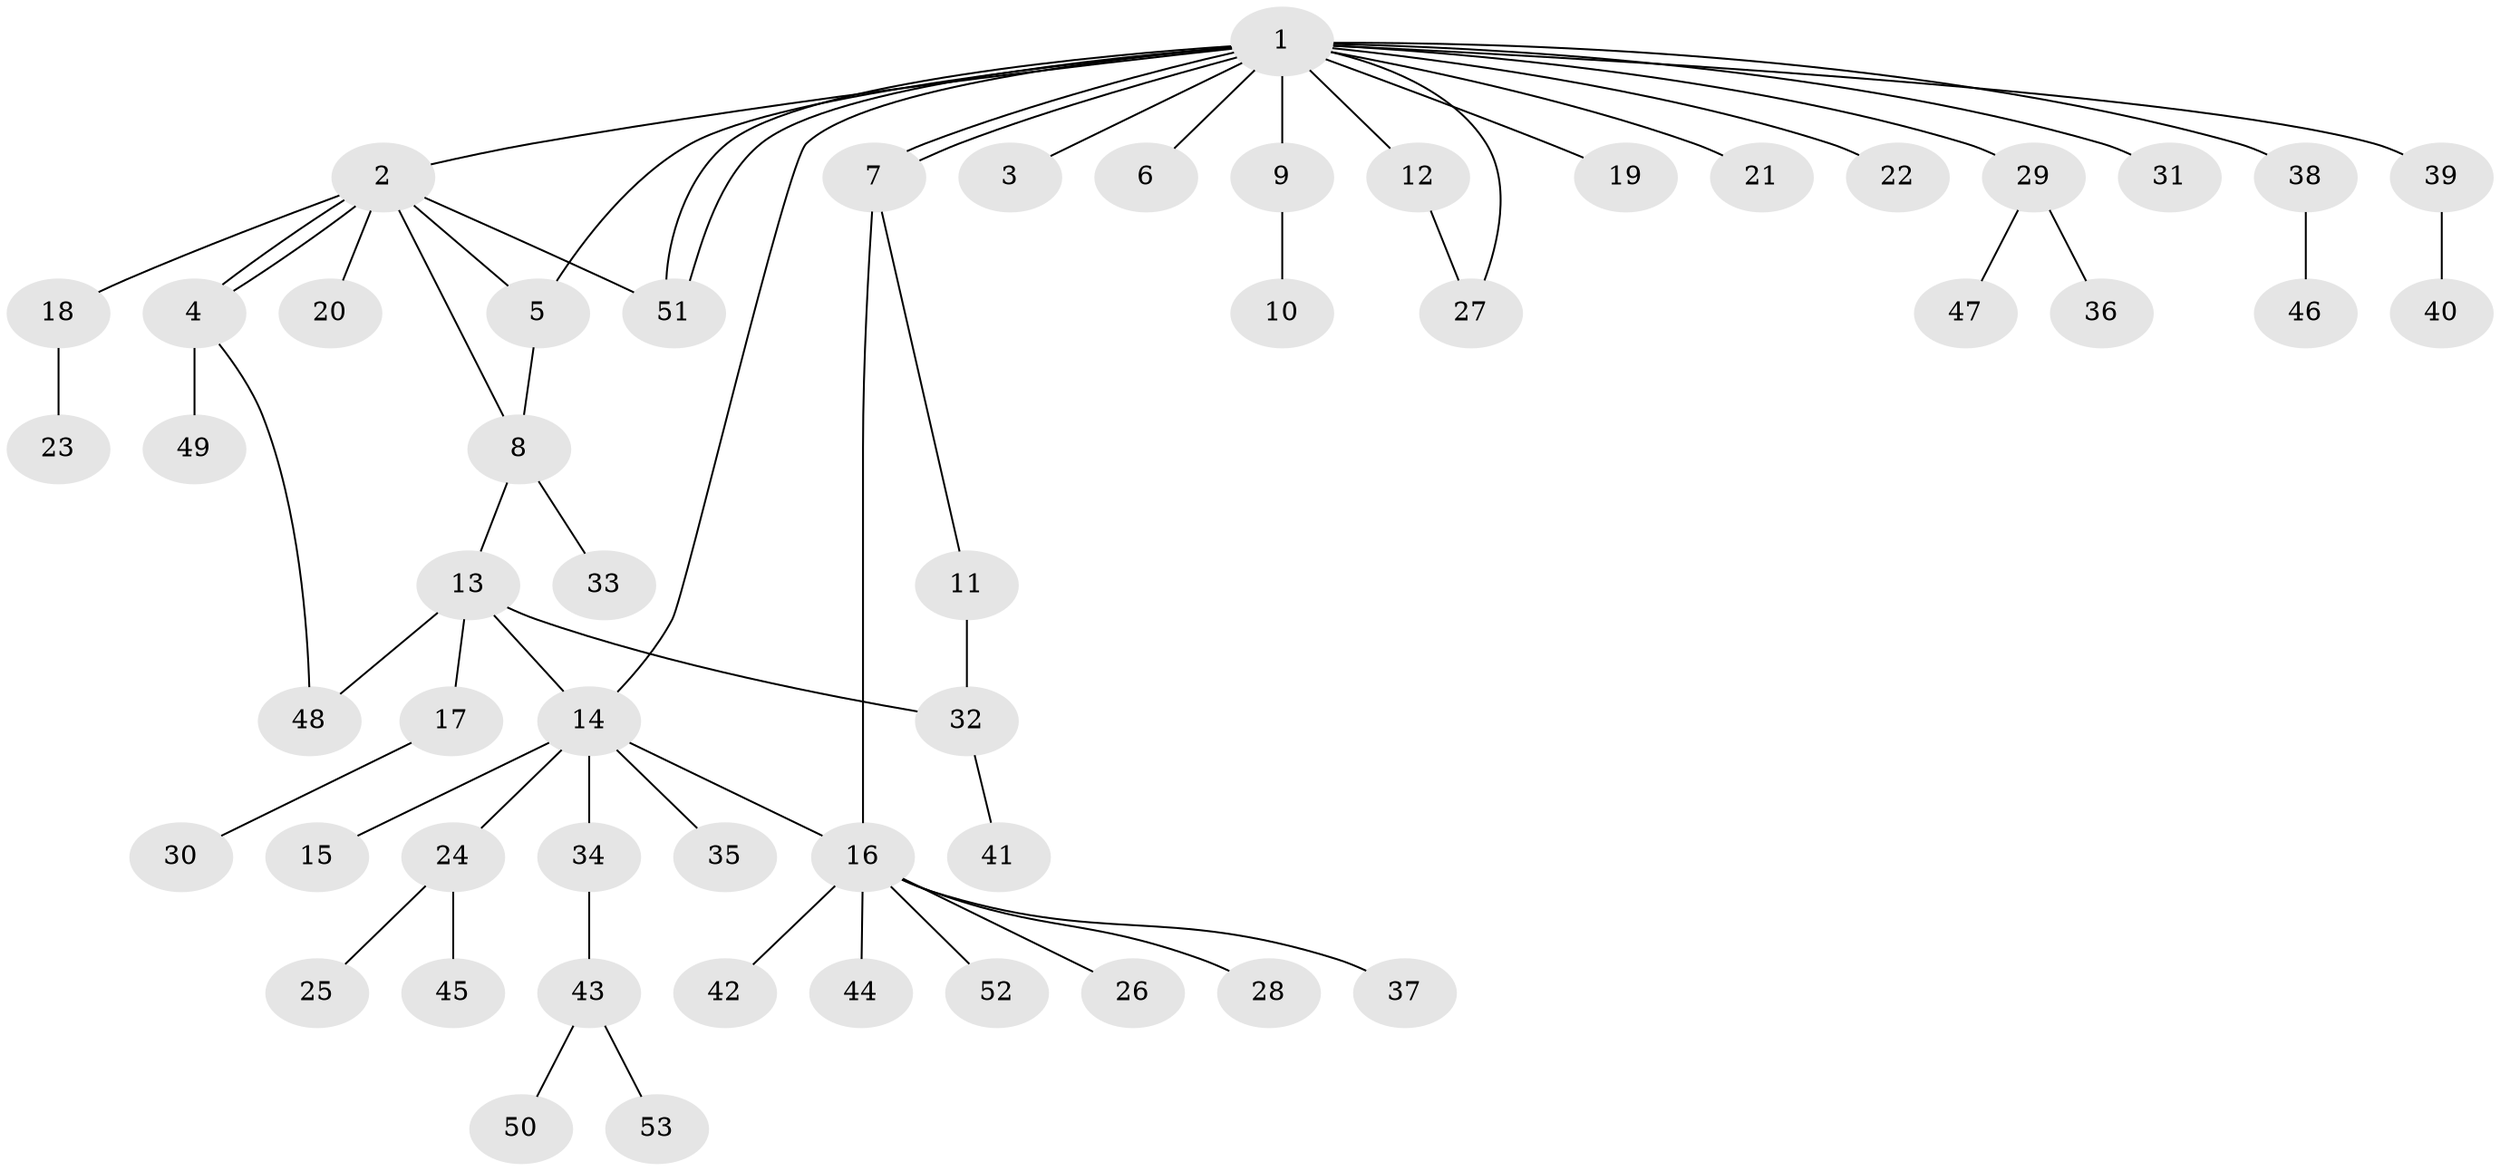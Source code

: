 // Generated by graph-tools (version 1.1) at 2025/01/03/09/25 03:01:43]
// undirected, 53 vertices, 63 edges
graph export_dot {
graph [start="1"]
  node [color=gray90,style=filled];
  1;
  2;
  3;
  4;
  5;
  6;
  7;
  8;
  9;
  10;
  11;
  12;
  13;
  14;
  15;
  16;
  17;
  18;
  19;
  20;
  21;
  22;
  23;
  24;
  25;
  26;
  27;
  28;
  29;
  30;
  31;
  32;
  33;
  34;
  35;
  36;
  37;
  38;
  39;
  40;
  41;
  42;
  43;
  44;
  45;
  46;
  47;
  48;
  49;
  50;
  51;
  52;
  53;
  1 -- 2;
  1 -- 3;
  1 -- 5;
  1 -- 6;
  1 -- 7;
  1 -- 7;
  1 -- 9;
  1 -- 12;
  1 -- 14;
  1 -- 19;
  1 -- 21;
  1 -- 22;
  1 -- 27;
  1 -- 29;
  1 -- 31;
  1 -- 38;
  1 -- 39;
  1 -- 51;
  1 -- 51;
  2 -- 4;
  2 -- 4;
  2 -- 5;
  2 -- 8;
  2 -- 18;
  2 -- 20;
  2 -- 51;
  4 -- 48;
  4 -- 49;
  5 -- 8;
  7 -- 11;
  7 -- 16;
  8 -- 13;
  8 -- 33;
  9 -- 10;
  11 -- 32;
  12 -- 27;
  13 -- 14;
  13 -- 17;
  13 -- 32;
  13 -- 48;
  14 -- 15;
  14 -- 16;
  14 -- 24;
  14 -- 34;
  14 -- 35;
  16 -- 26;
  16 -- 28;
  16 -- 37;
  16 -- 42;
  16 -- 44;
  16 -- 52;
  17 -- 30;
  18 -- 23;
  24 -- 25;
  24 -- 45;
  29 -- 36;
  29 -- 47;
  32 -- 41;
  34 -- 43;
  38 -- 46;
  39 -- 40;
  43 -- 50;
  43 -- 53;
}
